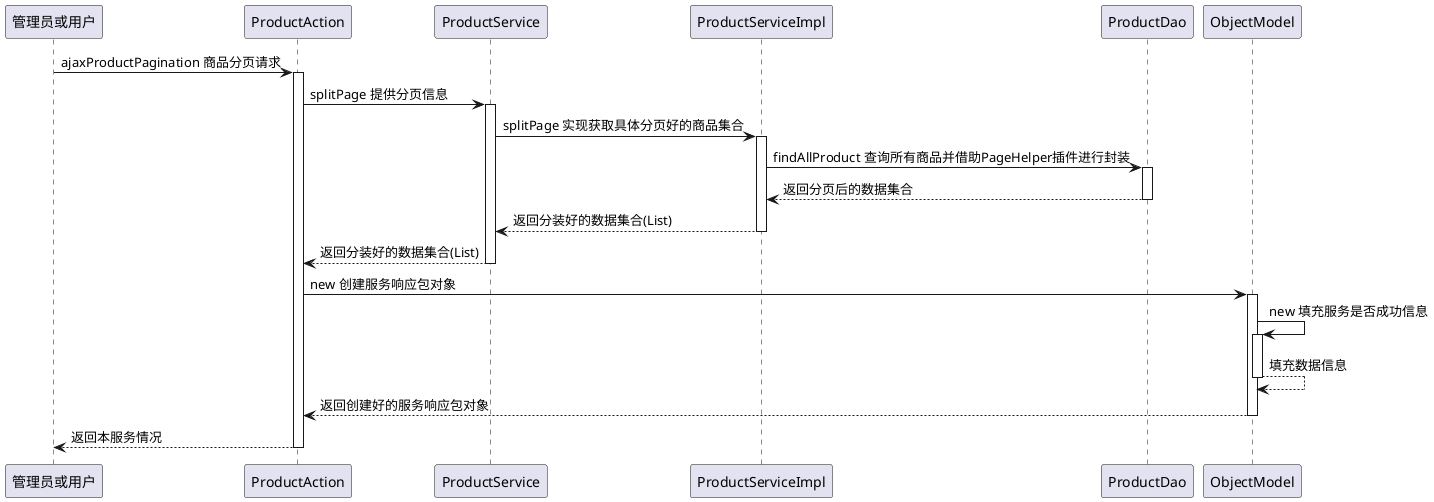 @startuml
participant 管理员或用户
管理员或用户 -> ProductAction : ajaxProductPagination 商品分页请求
activate ProductAction
ProductAction -> ProductService : splitPage 提供分页信息
activate ProductService
ProductService -> ProductServiceImpl : splitPage 实现获取具体分页好的商品集合
activate ProductServiceImpl
ProductServiceImpl -> ProductDao : findAllProduct 查询所有商品并借助PageHelper插件进行封装
activate ProductDao
ProductDao --> ProductServiceImpl : 返回分页后的数据集合
deactivate ProductDao
ProductServiceImpl --> ProductService : 返回分装好的数据集合(List)
deactivate ProductServiceImpl
ProductService --> ProductAction : 返回分装好的数据集合(List)
deactivate ProductService
ProductAction -> ObjectModel : new 创建服务响应包对象
activate ObjectModel
ObjectModel -> ObjectModel : new 填充服务是否成功信息
activate ObjectModel
ObjectModel --> ObjectModel : 填充数据信息
deactivate ObjectModel
ObjectModel --> ProductAction : 返回创建好的服务响应包对象
deactivate ObjectModel
return 返回本服务情况
@enduml